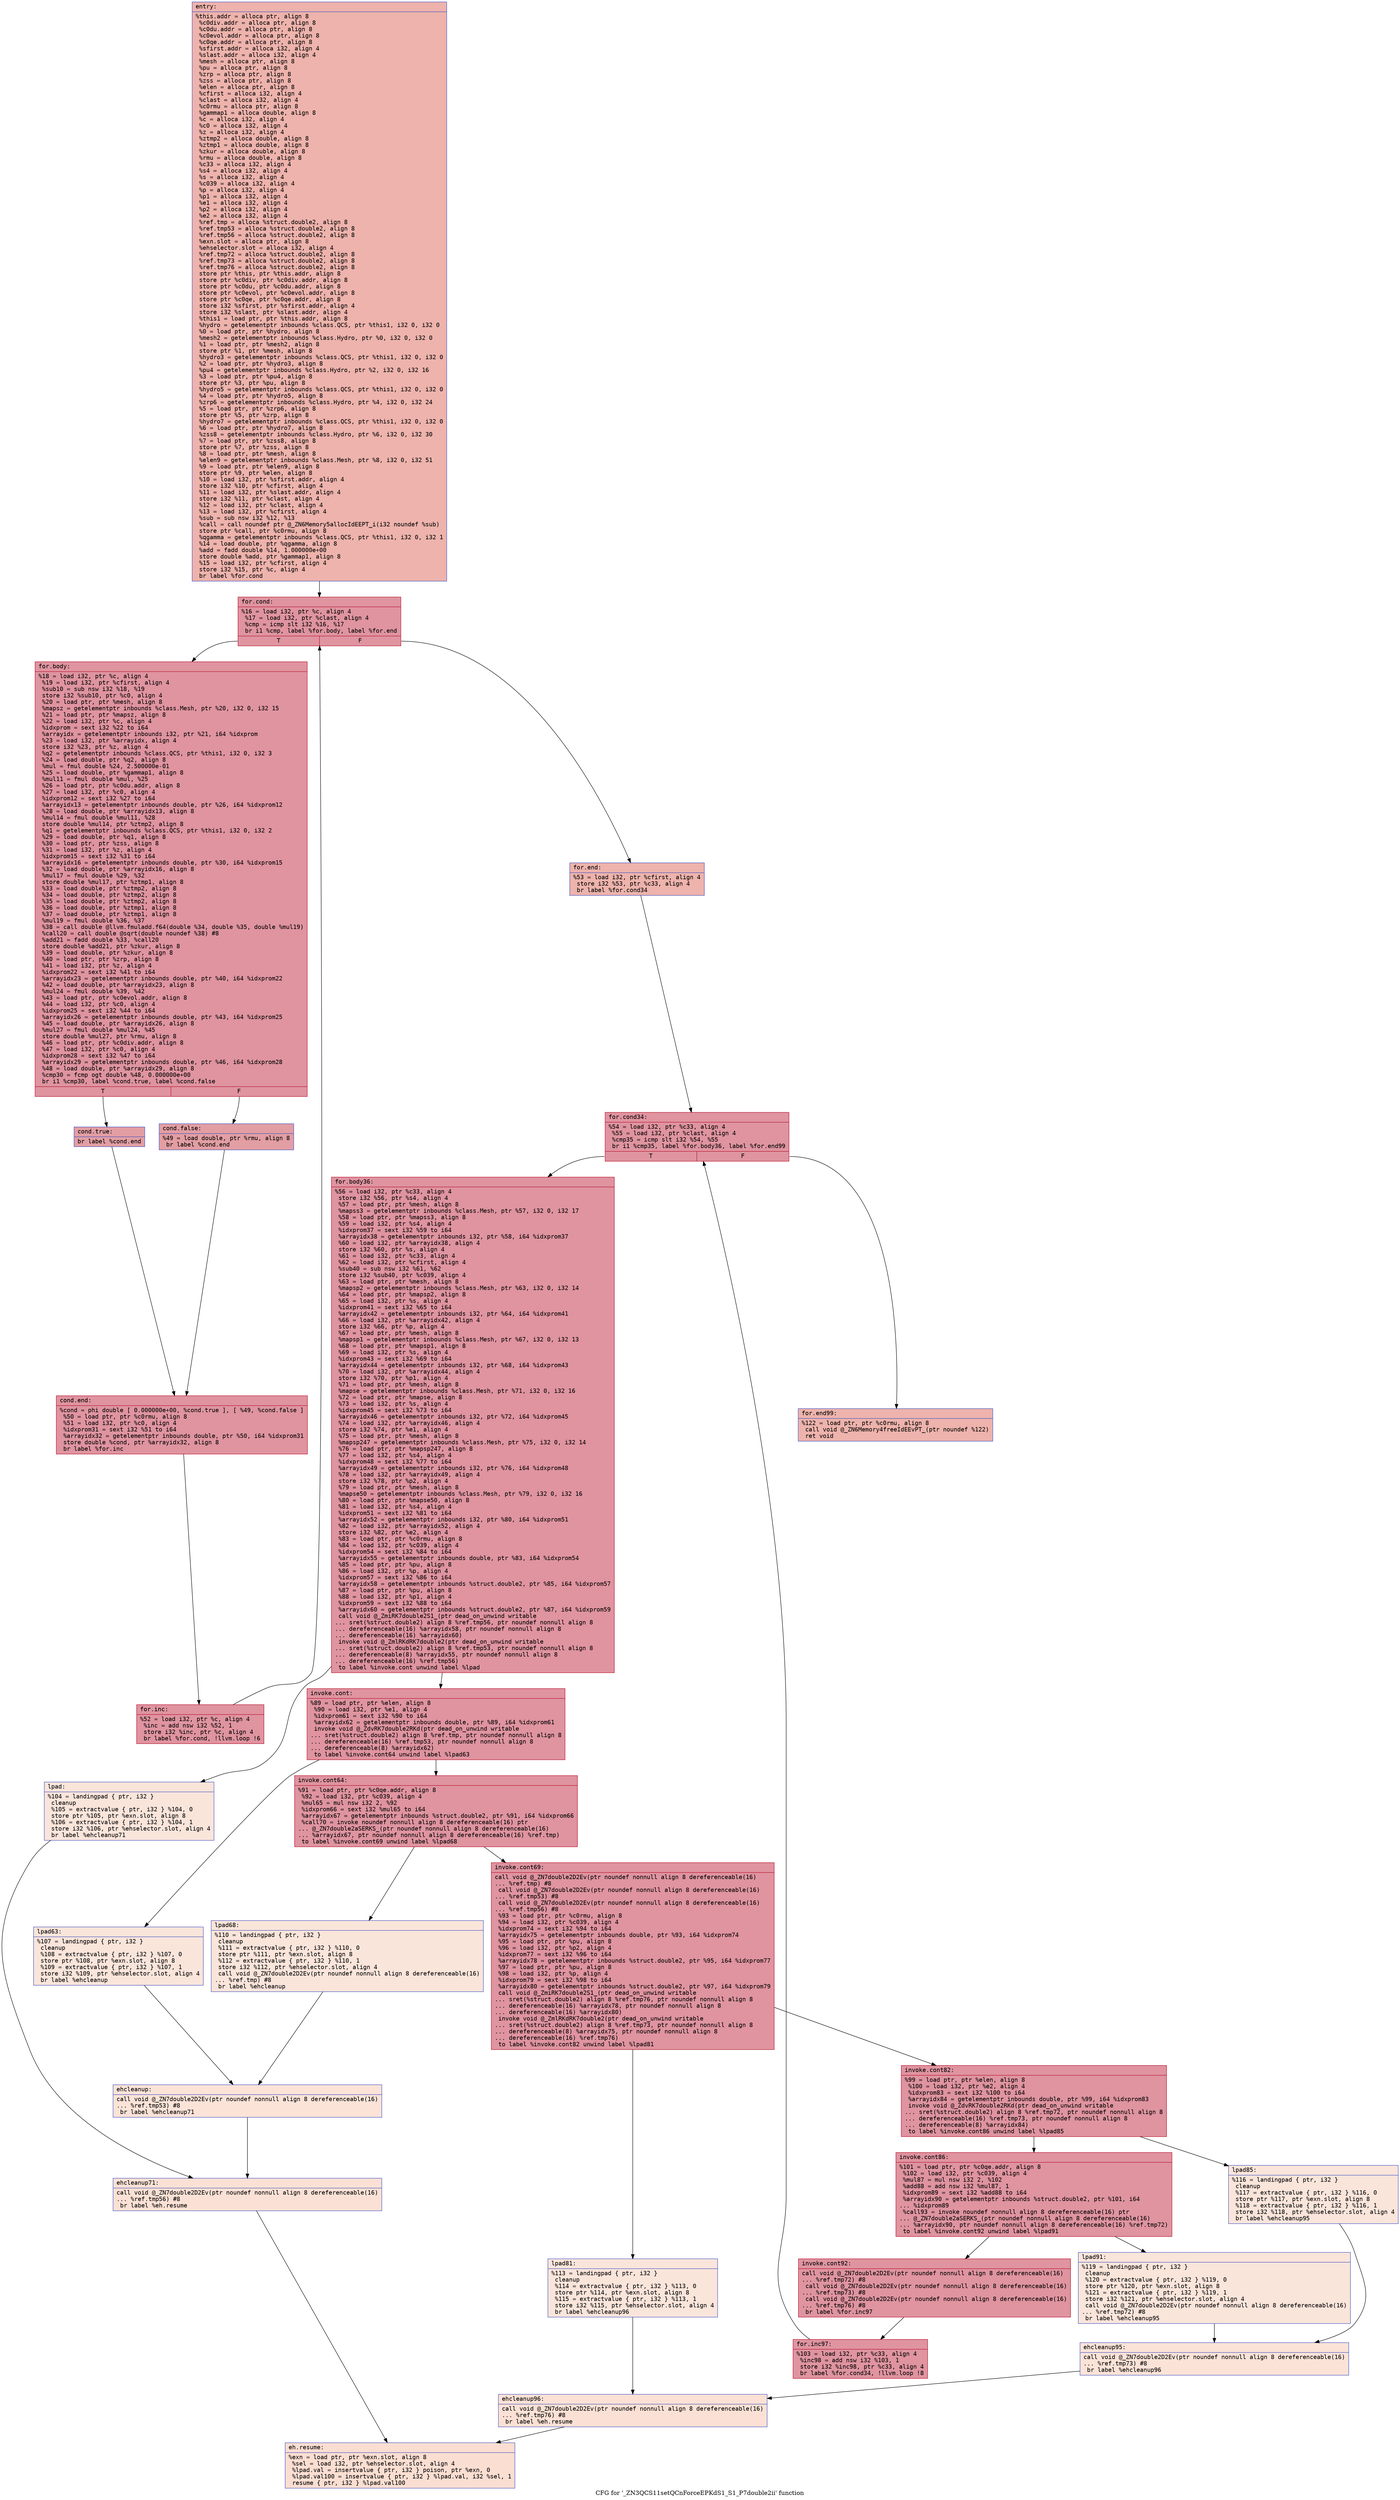 digraph "CFG for '_ZN3QCS11setQCnForceEPKdS1_S1_P7double2ii' function" {
	label="CFG for '_ZN3QCS11setQCnForceEPKdS1_S1_P7double2ii' function";

	Node0x55616078b820 [shape=record,color="#3d50c3ff", style=filled, fillcolor="#d6524470" fontname="Courier",label="{entry:\l|  %this.addr = alloca ptr, align 8\l  %c0div.addr = alloca ptr, align 8\l  %c0du.addr = alloca ptr, align 8\l  %c0evol.addr = alloca ptr, align 8\l  %c0qe.addr = alloca ptr, align 8\l  %sfirst.addr = alloca i32, align 4\l  %slast.addr = alloca i32, align 4\l  %mesh = alloca ptr, align 8\l  %pu = alloca ptr, align 8\l  %zrp = alloca ptr, align 8\l  %zss = alloca ptr, align 8\l  %elen = alloca ptr, align 8\l  %cfirst = alloca i32, align 4\l  %clast = alloca i32, align 4\l  %c0rmu = alloca ptr, align 8\l  %gammap1 = alloca double, align 8\l  %c = alloca i32, align 4\l  %c0 = alloca i32, align 4\l  %z = alloca i32, align 4\l  %ztmp2 = alloca double, align 8\l  %ztmp1 = alloca double, align 8\l  %zkur = alloca double, align 8\l  %rmu = alloca double, align 8\l  %c33 = alloca i32, align 4\l  %s4 = alloca i32, align 4\l  %s = alloca i32, align 4\l  %c039 = alloca i32, align 4\l  %p = alloca i32, align 4\l  %p1 = alloca i32, align 4\l  %e1 = alloca i32, align 4\l  %p2 = alloca i32, align 4\l  %e2 = alloca i32, align 4\l  %ref.tmp = alloca %struct.double2, align 8\l  %ref.tmp53 = alloca %struct.double2, align 8\l  %ref.tmp56 = alloca %struct.double2, align 8\l  %exn.slot = alloca ptr, align 8\l  %ehselector.slot = alloca i32, align 4\l  %ref.tmp72 = alloca %struct.double2, align 8\l  %ref.tmp73 = alloca %struct.double2, align 8\l  %ref.tmp76 = alloca %struct.double2, align 8\l  store ptr %this, ptr %this.addr, align 8\l  store ptr %c0div, ptr %c0div.addr, align 8\l  store ptr %c0du, ptr %c0du.addr, align 8\l  store ptr %c0evol, ptr %c0evol.addr, align 8\l  store ptr %c0qe, ptr %c0qe.addr, align 8\l  store i32 %sfirst, ptr %sfirst.addr, align 4\l  store i32 %slast, ptr %slast.addr, align 4\l  %this1 = load ptr, ptr %this.addr, align 8\l  %hydro = getelementptr inbounds %class.QCS, ptr %this1, i32 0, i32 0\l  %0 = load ptr, ptr %hydro, align 8\l  %mesh2 = getelementptr inbounds %class.Hydro, ptr %0, i32 0, i32 0\l  %1 = load ptr, ptr %mesh2, align 8\l  store ptr %1, ptr %mesh, align 8\l  %hydro3 = getelementptr inbounds %class.QCS, ptr %this1, i32 0, i32 0\l  %2 = load ptr, ptr %hydro3, align 8\l  %pu4 = getelementptr inbounds %class.Hydro, ptr %2, i32 0, i32 16\l  %3 = load ptr, ptr %pu4, align 8\l  store ptr %3, ptr %pu, align 8\l  %hydro5 = getelementptr inbounds %class.QCS, ptr %this1, i32 0, i32 0\l  %4 = load ptr, ptr %hydro5, align 8\l  %zrp6 = getelementptr inbounds %class.Hydro, ptr %4, i32 0, i32 24\l  %5 = load ptr, ptr %zrp6, align 8\l  store ptr %5, ptr %zrp, align 8\l  %hydro7 = getelementptr inbounds %class.QCS, ptr %this1, i32 0, i32 0\l  %6 = load ptr, ptr %hydro7, align 8\l  %zss8 = getelementptr inbounds %class.Hydro, ptr %6, i32 0, i32 30\l  %7 = load ptr, ptr %zss8, align 8\l  store ptr %7, ptr %zss, align 8\l  %8 = load ptr, ptr %mesh, align 8\l  %elen9 = getelementptr inbounds %class.Mesh, ptr %8, i32 0, i32 51\l  %9 = load ptr, ptr %elen9, align 8\l  store ptr %9, ptr %elen, align 8\l  %10 = load i32, ptr %sfirst.addr, align 4\l  store i32 %10, ptr %cfirst, align 4\l  %11 = load i32, ptr %slast.addr, align 4\l  store i32 %11, ptr %clast, align 4\l  %12 = load i32, ptr %clast, align 4\l  %13 = load i32, ptr %cfirst, align 4\l  %sub = sub nsw i32 %12, %13\l  %call = call noundef ptr @_ZN6Memory5allocIdEEPT_i(i32 noundef %sub)\l  store ptr %call, ptr %c0rmu, align 8\l  %qgamma = getelementptr inbounds %class.QCS, ptr %this1, i32 0, i32 1\l  %14 = load double, ptr %qgamma, align 8\l  %add = fadd double %14, 1.000000e+00\l  store double %add, ptr %gammap1, align 8\l  %15 = load i32, ptr %cfirst, align 4\l  store i32 %15, ptr %c, align 4\l  br label %for.cond\l}"];
	Node0x55616078b820 -> Node0x556160771630[tooltip="entry -> for.cond\nProbability 100.00%" ];
	Node0x556160771630 [shape=record,color="#b70d28ff", style=filled, fillcolor="#b70d2870" fontname="Courier",label="{for.cond:\l|  %16 = load i32, ptr %c, align 4\l  %17 = load i32, ptr %clast, align 4\l  %cmp = icmp slt i32 %16, %17\l  br i1 %cmp, label %for.body, label %for.end\l|{<s0>T|<s1>F}}"];
	Node0x556160771630:s0 -> Node0x55616076cd10[tooltip="for.cond -> for.body\nProbability 96.88%" ];
	Node0x556160771630:s1 -> Node0x55616079aaf0[tooltip="for.cond -> for.end\nProbability 3.12%" ];
	Node0x55616076cd10 [shape=record,color="#b70d28ff", style=filled, fillcolor="#b70d2870" fontname="Courier",label="{for.body:\l|  %18 = load i32, ptr %c, align 4\l  %19 = load i32, ptr %cfirst, align 4\l  %sub10 = sub nsw i32 %18, %19\l  store i32 %sub10, ptr %c0, align 4\l  %20 = load ptr, ptr %mesh, align 8\l  %mapsz = getelementptr inbounds %class.Mesh, ptr %20, i32 0, i32 15\l  %21 = load ptr, ptr %mapsz, align 8\l  %22 = load i32, ptr %c, align 4\l  %idxprom = sext i32 %22 to i64\l  %arrayidx = getelementptr inbounds i32, ptr %21, i64 %idxprom\l  %23 = load i32, ptr %arrayidx, align 4\l  store i32 %23, ptr %z, align 4\l  %q2 = getelementptr inbounds %class.QCS, ptr %this1, i32 0, i32 3\l  %24 = load double, ptr %q2, align 8\l  %mul = fmul double %24, 2.500000e-01\l  %25 = load double, ptr %gammap1, align 8\l  %mul11 = fmul double %mul, %25\l  %26 = load ptr, ptr %c0du.addr, align 8\l  %27 = load i32, ptr %c0, align 4\l  %idxprom12 = sext i32 %27 to i64\l  %arrayidx13 = getelementptr inbounds double, ptr %26, i64 %idxprom12\l  %28 = load double, ptr %arrayidx13, align 8\l  %mul14 = fmul double %mul11, %28\l  store double %mul14, ptr %ztmp2, align 8\l  %q1 = getelementptr inbounds %class.QCS, ptr %this1, i32 0, i32 2\l  %29 = load double, ptr %q1, align 8\l  %30 = load ptr, ptr %zss, align 8\l  %31 = load i32, ptr %z, align 4\l  %idxprom15 = sext i32 %31 to i64\l  %arrayidx16 = getelementptr inbounds double, ptr %30, i64 %idxprom15\l  %32 = load double, ptr %arrayidx16, align 8\l  %mul17 = fmul double %29, %32\l  store double %mul17, ptr %ztmp1, align 8\l  %33 = load double, ptr %ztmp2, align 8\l  %34 = load double, ptr %ztmp2, align 8\l  %35 = load double, ptr %ztmp2, align 8\l  %36 = load double, ptr %ztmp1, align 8\l  %37 = load double, ptr %ztmp1, align 8\l  %mul19 = fmul double %36, %37\l  %38 = call double @llvm.fmuladd.f64(double %34, double %35, double %mul19)\l  %call20 = call double @sqrt(double noundef %38) #8\l  %add21 = fadd double %33, %call20\l  store double %add21, ptr %zkur, align 8\l  %39 = load double, ptr %zkur, align 8\l  %40 = load ptr, ptr %zrp, align 8\l  %41 = load i32, ptr %z, align 4\l  %idxprom22 = sext i32 %41 to i64\l  %arrayidx23 = getelementptr inbounds double, ptr %40, i64 %idxprom22\l  %42 = load double, ptr %arrayidx23, align 8\l  %mul24 = fmul double %39, %42\l  %43 = load ptr, ptr %c0evol.addr, align 8\l  %44 = load i32, ptr %c0, align 4\l  %idxprom25 = sext i32 %44 to i64\l  %arrayidx26 = getelementptr inbounds double, ptr %43, i64 %idxprom25\l  %45 = load double, ptr %arrayidx26, align 8\l  %mul27 = fmul double %mul24, %45\l  store double %mul27, ptr %rmu, align 8\l  %46 = load ptr, ptr %c0div.addr, align 8\l  %47 = load i32, ptr %c0, align 4\l  %idxprom28 = sext i32 %47 to i64\l  %arrayidx29 = getelementptr inbounds double, ptr %46, i64 %idxprom28\l  %48 = load double, ptr %arrayidx29, align 8\l  %cmp30 = fcmp ogt double %48, 0.000000e+00\l  br i1 %cmp30, label %cond.true, label %cond.false\l|{<s0>T|<s1>F}}"];
	Node0x55616076cd10:s0 -> Node0x55616079db10[tooltip="for.body -> cond.true\nProbability 50.00%" ];
	Node0x55616076cd10:s1 -> Node0x55616079db90[tooltip="for.body -> cond.false\nProbability 50.00%" ];
	Node0x55616079db10 [shape=record,color="#3d50c3ff", style=filled, fillcolor="#be242e70" fontname="Courier",label="{cond.true:\l|  br label %cond.end\l}"];
	Node0x55616079db10 -> Node0x55616079dcc0[tooltip="cond.true -> cond.end\nProbability 100.00%" ];
	Node0x55616079db90 [shape=record,color="#3d50c3ff", style=filled, fillcolor="#be242e70" fontname="Courier",label="{cond.false:\l|  %49 = load double, ptr %rmu, align 8\l  br label %cond.end\l}"];
	Node0x55616079db90 -> Node0x55616079dcc0[tooltip="cond.false -> cond.end\nProbability 100.00%" ];
	Node0x55616079dcc0 [shape=record,color="#b70d28ff", style=filled, fillcolor="#b70d2870" fontname="Courier",label="{cond.end:\l|  %cond = phi double [ 0.000000e+00, %cond.true ], [ %49, %cond.false ]\l  %50 = load ptr, ptr %c0rmu, align 8\l  %51 = load i32, ptr %c0, align 4\l  %idxprom31 = sext i32 %51 to i64\l  %arrayidx32 = getelementptr inbounds double, ptr %50, i64 %idxprom31\l  store double %cond, ptr %arrayidx32, align 8\l  br label %for.inc\l}"];
	Node0x55616079dcc0 -> Node0x556160798cc0[tooltip="cond.end -> for.inc\nProbability 100.00%" ];
	Node0x556160798cc0 [shape=record,color="#b70d28ff", style=filled, fillcolor="#b70d2870" fontname="Courier",label="{for.inc:\l|  %52 = load i32, ptr %c, align 4\l  %inc = add nsw i32 %52, 1\l  store i32 %inc, ptr %c, align 4\l  br label %for.cond, !llvm.loop !6\l}"];
	Node0x556160798cc0 -> Node0x556160771630[tooltip="for.inc -> for.cond\nProbability 100.00%" ];
	Node0x55616079aaf0 [shape=record,color="#3d50c3ff", style=filled, fillcolor="#d6524470" fontname="Courier",label="{for.end:\l|  %53 = load i32, ptr %cfirst, align 4\l  store i32 %53, ptr %c33, align 4\l  br label %for.cond34\l}"];
	Node0x55616079aaf0 -> Node0x55616079ed20[tooltip="for.end -> for.cond34\nProbability 100.00%" ];
	Node0x55616079ed20 [shape=record,color="#b70d28ff", style=filled, fillcolor="#b70d2870" fontname="Courier",label="{for.cond34:\l|  %54 = load i32, ptr %c33, align 4\l  %55 = load i32, ptr %clast, align 4\l  %cmp35 = icmp slt i32 %54, %55\l  br i1 %cmp35, label %for.body36, label %for.end99\l|{<s0>T|<s1>F}}"];
	Node0x55616079ed20:s0 -> Node0x55616079efc0[tooltip="for.cond34 -> for.body36\nProbability 96.88%" ];
	Node0x55616079ed20:s1 -> Node0x55616079f040[tooltip="for.cond34 -> for.end99\nProbability 3.12%" ];
	Node0x55616079efc0 [shape=record,color="#b70d28ff", style=filled, fillcolor="#b70d2870" fontname="Courier",label="{for.body36:\l|  %56 = load i32, ptr %c33, align 4\l  store i32 %56, ptr %s4, align 4\l  %57 = load ptr, ptr %mesh, align 8\l  %mapss3 = getelementptr inbounds %class.Mesh, ptr %57, i32 0, i32 17\l  %58 = load ptr, ptr %mapss3, align 8\l  %59 = load i32, ptr %s4, align 4\l  %idxprom37 = sext i32 %59 to i64\l  %arrayidx38 = getelementptr inbounds i32, ptr %58, i64 %idxprom37\l  %60 = load i32, ptr %arrayidx38, align 4\l  store i32 %60, ptr %s, align 4\l  %61 = load i32, ptr %c33, align 4\l  %62 = load i32, ptr %cfirst, align 4\l  %sub40 = sub nsw i32 %61, %62\l  store i32 %sub40, ptr %c039, align 4\l  %63 = load ptr, ptr %mesh, align 8\l  %mapsp2 = getelementptr inbounds %class.Mesh, ptr %63, i32 0, i32 14\l  %64 = load ptr, ptr %mapsp2, align 8\l  %65 = load i32, ptr %s, align 4\l  %idxprom41 = sext i32 %65 to i64\l  %arrayidx42 = getelementptr inbounds i32, ptr %64, i64 %idxprom41\l  %66 = load i32, ptr %arrayidx42, align 4\l  store i32 %66, ptr %p, align 4\l  %67 = load ptr, ptr %mesh, align 8\l  %mapsp1 = getelementptr inbounds %class.Mesh, ptr %67, i32 0, i32 13\l  %68 = load ptr, ptr %mapsp1, align 8\l  %69 = load i32, ptr %s, align 4\l  %idxprom43 = sext i32 %69 to i64\l  %arrayidx44 = getelementptr inbounds i32, ptr %68, i64 %idxprom43\l  %70 = load i32, ptr %arrayidx44, align 4\l  store i32 %70, ptr %p1, align 4\l  %71 = load ptr, ptr %mesh, align 8\l  %mapse = getelementptr inbounds %class.Mesh, ptr %71, i32 0, i32 16\l  %72 = load ptr, ptr %mapse, align 8\l  %73 = load i32, ptr %s, align 4\l  %idxprom45 = sext i32 %73 to i64\l  %arrayidx46 = getelementptr inbounds i32, ptr %72, i64 %idxprom45\l  %74 = load i32, ptr %arrayidx46, align 4\l  store i32 %74, ptr %e1, align 4\l  %75 = load ptr, ptr %mesh, align 8\l  %mapsp247 = getelementptr inbounds %class.Mesh, ptr %75, i32 0, i32 14\l  %76 = load ptr, ptr %mapsp247, align 8\l  %77 = load i32, ptr %s4, align 4\l  %idxprom48 = sext i32 %77 to i64\l  %arrayidx49 = getelementptr inbounds i32, ptr %76, i64 %idxprom48\l  %78 = load i32, ptr %arrayidx49, align 4\l  store i32 %78, ptr %p2, align 4\l  %79 = load ptr, ptr %mesh, align 8\l  %mapse50 = getelementptr inbounds %class.Mesh, ptr %79, i32 0, i32 16\l  %80 = load ptr, ptr %mapse50, align 8\l  %81 = load i32, ptr %s4, align 4\l  %idxprom51 = sext i32 %81 to i64\l  %arrayidx52 = getelementptr inbounds i32, ptr %80, i64 %idxprom51\l  %82 = load i32, ptr %arrayidx52, align 4\l  store i32 %82, ptr %e2, align 4\l  %83 = load ptr, ptr %c0rmu, align 8\l  %84 = load i32, ptr %c039, align 4\l  %idxprom54 = sext i32 %84 to i64\l  %arrayidx55 = getelementptr inbounds double, ptr %83, i64 %idxprom54\l  %85 = load ptr, ptr %pu, align 8\l  %86 = load i32, ptr %p, align 4\l  %idxprom57 = sext i32 %86 to i64\l  %arrayidx58 = getelementptr inbounds %struct.double2, ptr %85, i64 %idxprom57\l  %87 = load ptr, ptr %pu, align 8\l  %88 = load i32, ptr %p1, align 4\l  %idxprom59 = sext i32 %88 to i64\l  %arrayidx60 = getelementptr inbounds %struct.double2, ptr %87, i64 %idxprom59\l  call void @_ZmiRK7double2S1_(ptr dead_on_unwind writable\l... sret(%struct.double2) align 8 %ref.tmp56, ptr noundef nonnull align 8\l... dereferenceable(16) %arrayidx58, ptr noundef nonnull align 8\l... dereferenceable(16) %arrayidx60)\l  invoke void @_ZmlRKdRK7double2(ptr dead_on_unwind writable\l... sret(%struct.double2) align 8 %ref.tmp53, ptr noundef nonnull align 8\l... dereferenceable(8) %arrayidx55, ptr noundef nonnull align 8\l... dereferenceable(16) %ref.tmp56)\l          to label %invoke.cont unwind label %lpad\l}"];
	Node0x55616079efc0 -> Node0x5561607a1bb0[tooltip="for.body36 -> invoke.cont\nProbability 100.00%" ];
	Node0x55616079efc0 -> Node0x5561607a1c00[tooltip="for.body36 -> lpad\nProbability 0.00%" ];
	Node0x5561607a1bb0 [shape=record,color="#b70d28ff", style=filled, fillcolor="#b70d2870" fontname="Courier",label="{invoke.cont:\l|  %89 = load ptr, ptr %elen, align 8\l  %90 = load i32, ptr %e1, align 4\l  %idxprom61 = sext i32 %90 to i64\l  %arrayidx62 = getelementptr inbounds double, ptr %89, i64 %idxprom61\l  invoke void @_ZdvRK7double2RKd(ptr dead_on_unwind writable\l... sret(%struct.double2) align 8 %ref.tmp, ptr noundef nonnull align 8\l... dereferenceable(16) %ref.tmp53, ptr noundef nonnull align 8\l... dereferenceable(8) %arrayidx62)\l          to label %invoke.cont64 unwind label %lpad63\l}"];
	Node0x5561607a1bb0 -> Node0x5561607a2050[tooltip="invoke.cont -> invoke.cont64\nProbability 100.00%" ];
	Node0x5561607a1bb0 -> Node0x5561607a20d0[tooltip="invoke.cont -> lpad63\nProbability 0.00%" ];
	Node0x5561607a2050 [shape=record,color="#b70d28ff", style=filled, fillcolor="#b70d2870" fontname="Courier",label="{invoke.cont64:\l|  %91 = load ptr, ptr %c0qe.addr, align 8\l  %92 = load i32, ptr %c039, align 4\l  %mul65 = mul nsw i32 2, %92\l  %idxprom66 = sext i32 %mul65 to i64\l  %arrayidx67 = getelementptr inbounds %struct.double2, ptr %91, i64 %idxprom66\l  %call70 = invoke noundef nonnull align 8 dereferenceable(16) ptr\l... @_ZN7double2aSERKS_(ptr noundef nonnull align 8 dereferenceable(16)\l... %arrayidx67, ptr noundef nonnull align 8 dereferenceable(16) %ref.tmp)\l          to label %invoke.cont69 unwind label %lpad68\l}"];
	Node0x5561607a2050 -> Node0x5561607a2690[tooltip="invoke.cont64 -> invoke.cont69\nProbability 100.00%" ];
	Node0x5561607a2050 -> Node0x5561607a2710[tooltip="invoke.cont64 -> lpad68\nProbability 0.00%" ];
	Node0x5561607a2690 [shape=record,color="#b70d28ff", style=filled, fillcolor="#b70d2870" fontname="Courier",label="{invoke.cont69:\l|  call void @_ZN7double2D2Ev(ptr noundef nonnull align 8 dereferenceable(16)\l... %ref.tmp) #8\l  call void @_ZN7double2D2Ev(ptr noundef nonnull align 8 dereferenceable(16)\l... %ref.tmp53) #8\l  call void @_ZN7double2D2Ev(ptr noundef nonnull align 8 dereferenceable(16)\l... %ref.tmp56) #8\l  %93 = load ptr, ptr %c0rmu, align 8\l  %94 = load i32, ptr %c039, align 4\l  %idxprom74 = sext i32 %94 to i64\l  %arrayidx75 = getelementptr inbounds double, ptr %93, i64 %idxprom74\l  %95 = load ptr, ptr %pu, align 8\l  %96 = load i32, ptr %p2, align 4\l  %idxprom77 = sext i32 %96 to i64\l  %arrayidx78 = getelementptr inbounds %struct.double2, ptr %95, i64 %idxprom77\l  %97 = load ptr, ptr %pu, align 8\l  %98 = load i32, ptr %p, align 4\l  %idxprom79 = sext i32 %98 to i64\l  %arrayidx80 = getelementptr inbounds %struct.double2, ptr %97, i64 %idxprom79\l  call void @_ZmiRK7double2S1_(ptr dead_on_unwind writable\l... sret(%struct.double2) align 8 %ref.tmp76, ptr noundef nonnull align 8\l... dereferenceable(16) %arrayidx78, ptr noundef nonnull align 8\l... dereferenceable(16) %arrayidx80)\l  invoke void @_ZmlRKdRK7double2(ptr dead_on_unwind writable\l... sret(%struct.double2) align 8 %ref.tmp73, ptr noundef nonnull align 8\l... dereferenceable(8) %arrayidx75, ptr noundef nonnull align 8\l... dereferenceable(16) %ref.tmp76)\l          to label %invoke.cont82 unwind label %lpad81\l}"];
	Node0x5561607a2690 -> Node0x55616079d670[tooltip="invoke.cont69 -> invoke.cont82\nProbability 100.00%" ];
	Node0x5561607a2690 -> Node0x55616079d6c0[tooltip="invoke.cont69 -> lpad81\nProbability 0.00%" ];
	Node0x55616079d670 [shape=record,color="#b70d28ff", style=filled, fillcolor="#b70d2870" fontname="Courier",label="{invoke.cont82:\l|  %99 = load ptr, ptr %elen, align 8\l  %100 = load i32, ptr %e2, align 4\l  %idxprom83 = sext i32 %100 to i64\l  %arrayidx84 = getelementptr inbounds double, ptr %99, i64 %idxprom83\l  invoke void @_ZdvRK7double2RKd(ptr dead_on_unwind writable\l... sret(%struct.double2) align 8 %ref.tmp72, ptr noundef nonnull align 8\l... dereferenceable(16) %ref.tmp73, ptr noundef nonnull align 8\l... dereferenceable(8) %arrayidx84)\l          to label %invoke.cont86 unwind label %lpad85\l}"];
	Node0x55616079d670 -> Node0x5561607a42a0[tooltip="invoke.cont82 -> invoke.cont86\nProbability 100.00%" ];
	Node0x55616079d670 -> Node0x5561607a42f0[tooltip="invoke.cont82 -> lpad85\nProbability 0.00%" ];
	Node0x5561607a42a0 [shape=record,color="#b70d28ff", style=filled, fillcolor="#b70d2870" fontname="Courier",label="{invoke.cont86:\l|  %101 = load ptr, ptr %c0qe.addr, align 8\l  %102 = load i32, ptr %c039, align 4\l  %mul87 = mul nsw i32 2, %102\l  %add88 = add nsw i32 %mul87, 1\l  %idxprom89 = sext i32 %add88 to i64\l  %arrayidx90 = getelementptr inbounds %struct.double2, ptr %101, i64\l... %idxprom89\l  %call93 = invoke noundef nonnull align 8 dereferenceable(16) ptr\l... @_ZN7double2aSERKS_(ptr noundef nonnull align 8 dereferenceable(16)\l... %arrayidx90, ptr noundef nonnull align 8 dereferenceable(16) %ref.tmp72)\l          to label %invoke.cont92 unwind label %lpad91\l}"];
	Node0x5561607a42a0 -> Node0x5561607a48c0[tooltip="invoke.cont86 -> invoke.cont92\nProbability 100.00%" ];
	Node0x5561607a42a0 -> Node0x5561607a4940[tooltip="invoke.cont86 -> lpad91\nProbability 0.00%" ];
	Node0x5561607a48c0 [shape=record,color="#b70d28ff", style=filled, fillcolor="#b70d2870" fontname="Courier",label="{invoke.cont92:\l|  call void @_ZN7double2D2Ev(ptr noundef nonnull align 8 dereferenceable(16)\l... %ref.tmp72) #8\l  call void @_ZN7double2D2Ev(ptr noundef nonnull align 8 dereferenceable(16)\l... %ref.tmp73) #8\l  call void @_ZN7double2D2Ev(ptr noundef nonnull align 8 dereferenceable(16)\l... %ref.tmp76) #8\l  br label %for.inc97\l}"];
	Node0x5561607a48c0 -> Node0x5561607a4f00[tooltip="invoke.cont92 -> for.inc97\nProbability 100.00%" ];
	Node0x5561607a4f00 [shape=record,color="#b70d28ff", style=filled, fillcolor="#b70d2870" fontname="Courier",label="{for.inc97:\l|  %103 = load i32, ptr %c33, align 4\l  %inc98 = add nsw i32 %103, 1\l  store i32 %inc98, ptr %c33, align 4\l  br label %for.cond34, !llvm.loop !8\l}"];
	Node0x5561607a4f00 -> Node0x55616079ed20[tooltip="for.inc97 -> for.cond34\nProbability 100.00%" ];
	Node0x5561607a1c00 [shape=record,color="#3d50c3ff", style=filled, fillcolor="#f4c5ad70" fontname="Courier",label="{lpad:\l|  %104 = landingpad \{ ptr, i32 \}\l          cleanup\l  %105 = extractvalue \{ ptr, i32 \} %104, 0\l  store ptr %105, ptr %exn.slot, align 8\l  %106 = extractvalue \{ ptr, i32 \} %104, 1\l  store i32 %106, ptr %ehselector.slot, align 4\l  br label %ehcleanup71\l}"];
	Node0x5561607a1c00 -> Node0x5561607a55b0[tooltip="lpad -> ehcleanup71\nProbability 100.00%" ];
	Node0x5561607a20d0 [shape=record,color="#3d50c3ff", style=filled, fillcolor="#f4c5ad70" fontname="Courier",label="{lpad63:\l|  %107 = landingpad \{ ptr, i32 \}\l          cleanup\l  %108 = extractvalue \{ ptr, i32 \} %107, 0\l  store ptr %108, ptr %exn.slot, align 8\l  %109 = extractvalue \{ ptr, i32 \} %107, 1\l  store i32 %109, ptr %ehselector.slot, align 4\l  br label %ehcleanup\l}"];
	Node0x5561607a20d0 -> Node0x5561607a5920[tooltip="lpad63 -> ehcleanup\nProbability 100.00%" ];
	Node0x5561607a2710 [shape=record,color="#3d50c3ff", style=filled, fillcolor="#f4c5ad70" fontname="Courier",label="{lpad68:\l|  %110 = landingpad \{ ptr, i32 \}\l          cleanup\l  %111 = extractvalue \{ ptr, i32 \} %110, 0\l  store ptr %111, ptr %exn.slot, align 8\l  %112 = extractvalue \{ ptr, i32 \} %110, 1\l  store i32 %112, ptr %ehselector.slot, align 4\l  call void @_ZN7double2D2Ev(ptr noundef nonnull align 8 dereferenceable(16)\l... %ref.tmp) #8\l  br label %ehcleanup\l}"];
	Node0x5561607a2710 -> Node0x5561607a5920[tooltip="lpad68 -> ehcleanup\nProbability 100.00%" ];
	Node0x5561607a5920 [shape=record,color="#3d50c3ff", style=filled, fillcolor="#f6bfa670" fontname="Courier",label="{ehcleanup:\l|  call void @_ZN7double2D2Ev(ptr noundef nonnull align 8 dereferenceable(16)\l... %ref.tmp53) #8\l  br label %ehcleanup71\l}"];
	Node0x5561607a5920 -> Node0x5561607a55b0[tooltip="ehcleanup -> ehcleanup71\nProbability 100.00%" ];
	Node0x5561607a55b0 [shape=record,color="#3d50c3ff", style=filled, fillcolor="#f7bca170" fontname="Courier",label="{ehcleanup71:\l|  call void @_ZN7double2D2Ev(ptr noundef nonnull align 8 dereferenceable(16)\l... %ref.tmp56) #8\l  br label %eh.resume\l}"];
	Node0x5561607a55b0 -> Node0x5561607a6120[tooltip="ehcleanup71 -> eh.resume\nProbability 100.00%" ];
	Node0x55616079d6c0 [shape=record,color="#3d50c3ff", style=filled, fillcolor="#f4c5ad70" fontname="Courier",label="{lpad81:\l|  %113 = landingpad \{ ptr, i32 \}\l          cleanup\l  %114 = extractvalue \{ ptr, i32 \} %113, 0\l  store ptr %114, ptr %exn.slot, align 8\l  %115 = extractvalue \{ ptr, i32 \} %113, 1\l  store i32 %115, ptr %ehselector.slot, align 4\l  br label %ehcleanup96\l}"];
	Node0x55616079d6c0 -> Node0x5561607a6470[tooltip="lpad81 -> ehcleanup96\nProbability 100.00%" ];
	Node0x5561607a42f0 [shape=record,color="#3d50c3ff", style=filled, fillcolor="#f4c5ad70" fontname="Courier",label="{lpad85:\l|  %116 = landingpad \{ ptr, i32 \}\l          cleanup\l  %117 = extractvalue \{ ptr, i32 \} %116, 0\l  store ptr %117, ptr %exn.slot, align 8\l  %118 = extractvalue \{ ptr, i32 \} %116, 1\l  store i32 %118, ptr %ehselector.slot, align 4\l  br label %ehcleanup95\l}"];
	Node0x5561607a42f0 -> Node0x5561607a67e0[tooltip="lpad85 -> ehcleanup95\nProbability 100.00%" ];
	Node0x5561607a4940 [shape=record,color="#3d50c3ff", style=filled, fillcolor="#f4c5ad70" fontname="Courier",label="{lpad91:\l|  %119 = landingpad \{ ptr, i32 \}\l          cleanup\l  %120 = extractvalue \{ ptr, i32 \} %119, 0\l  store ptr %120, ptr %exn.slot, align 8\l  %121 = extractvalue \{ ptr, i32 \} %119, 1\l  store i32 %121, ptr %ehselector.slot, align 4\l  call void @_ZN7double2D2Ev(ptr noundef nonnull align 8 dereferenceable(16)\l... %ref.tmp72) #8\l  br label %ehcleanup95\l}"];
	Node0x5561607a4940 -> Node0x5561607a67e0[tooltip="lpad91 -> ehcleanup95\nProbability 100.00%" ];
	Node0x5561607a67e0 [shape=record,color="#3d50c3ff", style=filled, fillcolor="#f6bfa670" fontname="Courier",label="{ehcleanup95:\l|  call void @_ZN7double2D2Ev(ptr noundef nonnull align 8 dereferenceable(16)\l... %ref.tmp73) #8\l  br label %ehcleanup96\l}"];
	Node0x5561607a67e0 -> Node0x5561607a6470[tooltip="ehcleanup95 -> ehcleanup96\nProbability 100.00%" ];
	Node0x5561607a6470 [shape=record,color="#3d50c3ff", style=filled, fillcolor="#f7bca170" fontname="Courier",label="{ehcleanup96:\l|  call void @_ZN7double2D2Ev(ptr noundef nonnull align 8 dereferenceable(16)\l... %ref.tmp76) #8\l  br label %eh.resume\l}"];
	Node0x5561607a6470 -> Node0x5561607a6120[tooltip="ehcleanup96 -> eh.resume\nProbability 100.00%" ];
	Node0x55616079f040 [shape=record,color="#3d50c3ff", style=filled, fillcolor="#d6524470" fontname="Courier",label="{for.end99:\l|  %122 = load ptr, ptr %c0rmu, align 8\l  call void @_ZN6Memory4freeIdEEvPT_(ptr noundef %122)\l  ret void\l}"];
	Node0x5561607a6120 [shape=record,color="#3d50c3ff", style=filled, fillcolor="#f7b59970" fontname="Courier",label="{eh.resume:\l|  %exn = load ptr, ptr %exn.slot, align 8\l  %sel = load i32, ptr %ehselector.slot, align 4\l  %lpad.val = insertvalue \{ ptr, i32 \} poison, ptr %exn, 0\l  %lpad.val100 = insertvalue \{ ptr, i32 \} %lpad.val, i32 %sel, 1\l  resume \{ ptr, i32 \} %lpad.val100\l}"];
}

